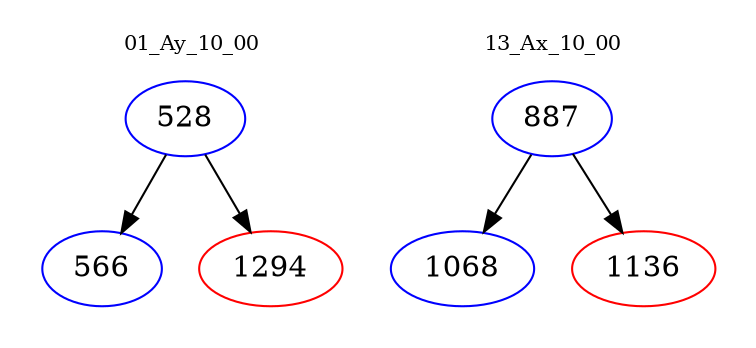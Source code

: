 digraph{
subgraph cluster_0 {
color = white
label = "01_Ay_10_00";
fontsize=10;
T0_528 [label="528", color="blue"]
T0_528 -> T0_566 [color="black"]
T0_566 [label="566", color="blue"]
T0_528 -> T0_1294 [color="black"]
T0_1294 [label="1294", color="red"]
}
subgraph cluster_1 {
color = white
label = "13_Ax_10_00";
fontsize=10;
T1_887 [label="887", color="blue"]
T1_887 -> T1_1068 [color="black"]
T1_1068 [label="1068", color="blue"]
T1_887 -> T1_1136 [color="black"]
T1_1136 [label="1136", color="red"]
}
}
